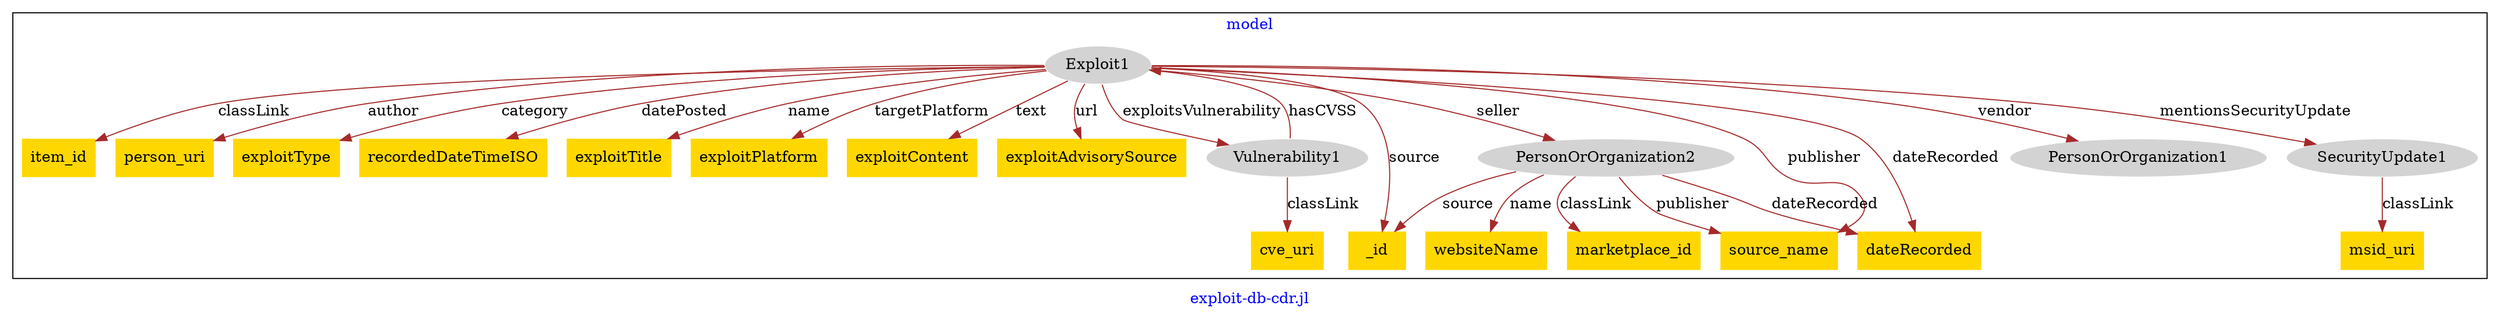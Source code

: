 digraph n0 {
fontcolor="blue"
remincross="true"
label="exploit-db-cdr.jl"
subgraph cluster {
label="model"
n2[style="filled",color="white",fillcolor="lightgray",label="Exploit1"];
n3[shape="plaintext",style="filled",fillcolor="gold",label="item_id"];
n4[style="filled",color="white",fillcolor="lightgray",label="Vulnerability1"];
n5[shape="plaintext",style="filled",fillcolor="gold",label="person_uri"];
n6[shape="plaintext",style="filled",fillcolor="gold",label="exploitType"];
n7[shape="plaintext",style="filled",fillcolor="gold",label="recordedDateTimeISO"];
n8[shape="plaintext",style="filled",fillcolor="gold",label="exploitTitle"];
n9[shape="plaintext",style="filled",fillcolor="gold",label="exploitPlatform"];
n10[shape="plaintext",style="filled",fillcolor="gold",label="exploitContent"];
n11[shape="plaintext",style="filled",fillcolor="gold",label="exploitAdvisorySource"];
n12[style="filled",color="white",fillcolor="lightgray",label="PersonOrOrganization2"];
n13[shape="plaintext",style="filled",fillcolor="gold",label="marketplace_id"];
n14[shape="plaintext",style="filled",fillcolor="gold",label="websiteName"];
n15[shape="plaintext",style="filled",fillcolor="gold",label="source_name"];
n16[style="filled",color="white",fillcolor="lightgray",label="SecurityUpdate1"];
n17[shape="plaintext",style="filled",fillcolor="gold",label="msid_uri"];
n18[shape="plaintext",style="filled",fillcolor="gold",label="cve_uri"];
n19[shape="plaintext",style="filled",fillcolor="gold",label="dateRecorded"];
n20[style="filled",color="white",fillcolor="lightgray",label="PersonOrOrganization1"];
n21[shape="plaintext",style="filled",fillcolor="gold",label="_id"];
}
n2 -> n3[color="brown",fontcolor="black",label="classLink"]
n2 -> n4[color="brown",fontcolor="black",label="exploitsVulnerability"]
n2 -> n5[color="brown",fontcolor="black",label="author"]
n2 -> n6[color="brown",fontcolor="black",label="category"]
n2 -> n7[color="brown",fontcolor="black",label="datePosted"]
n2 -> n8[color="brown",fontcolor="black",label="name"]
n2 -> n9[color="brown",fontcolor="black",label="targetPlatform"]
n2 -> n10[color="brown",fontcolor="black",label="text"]
n2 -> n11[color="brown",fontcolor="black",label="url"]
n12 -> n13[color="brown",fontcolor="black",label="classLink"]
n12 -> n14[color="brown",fontcolor="black",label="name"]
n12 -> n15[color="brown",fontcolor="black",label="publisher"]
n16 -> n17[color="brown",fontcolor="black",label="classLink"]
n4 -> n18[color="brown",fontcolor="black",label="classLink"]
n2 -> n16[color="brown",fontcolor="black",label="mentionsSecurityUpdate"]
n12 -> n19[color="brown",fontcolor="black",label="dateRecorded"]
n2 -> n12[color="brown",fontcolor="black",label="seller"]
n4 -> n2[color="brown",fontcolor="black",label="hasCVSS"]
n2 -> n15[color="brown",fontcolor="black",label="publisher"]
n2 -> n20[color="brown",fontcolor="black",label="vendor"]
n2 -> n19[color="brown",fontcolor="black",label="dateRecorded"]
n12 -> n21[color="brown",fontcolor="black",label="source"]
n2 -> n21[color="brown",fontcolor="black",label="source"]
}

